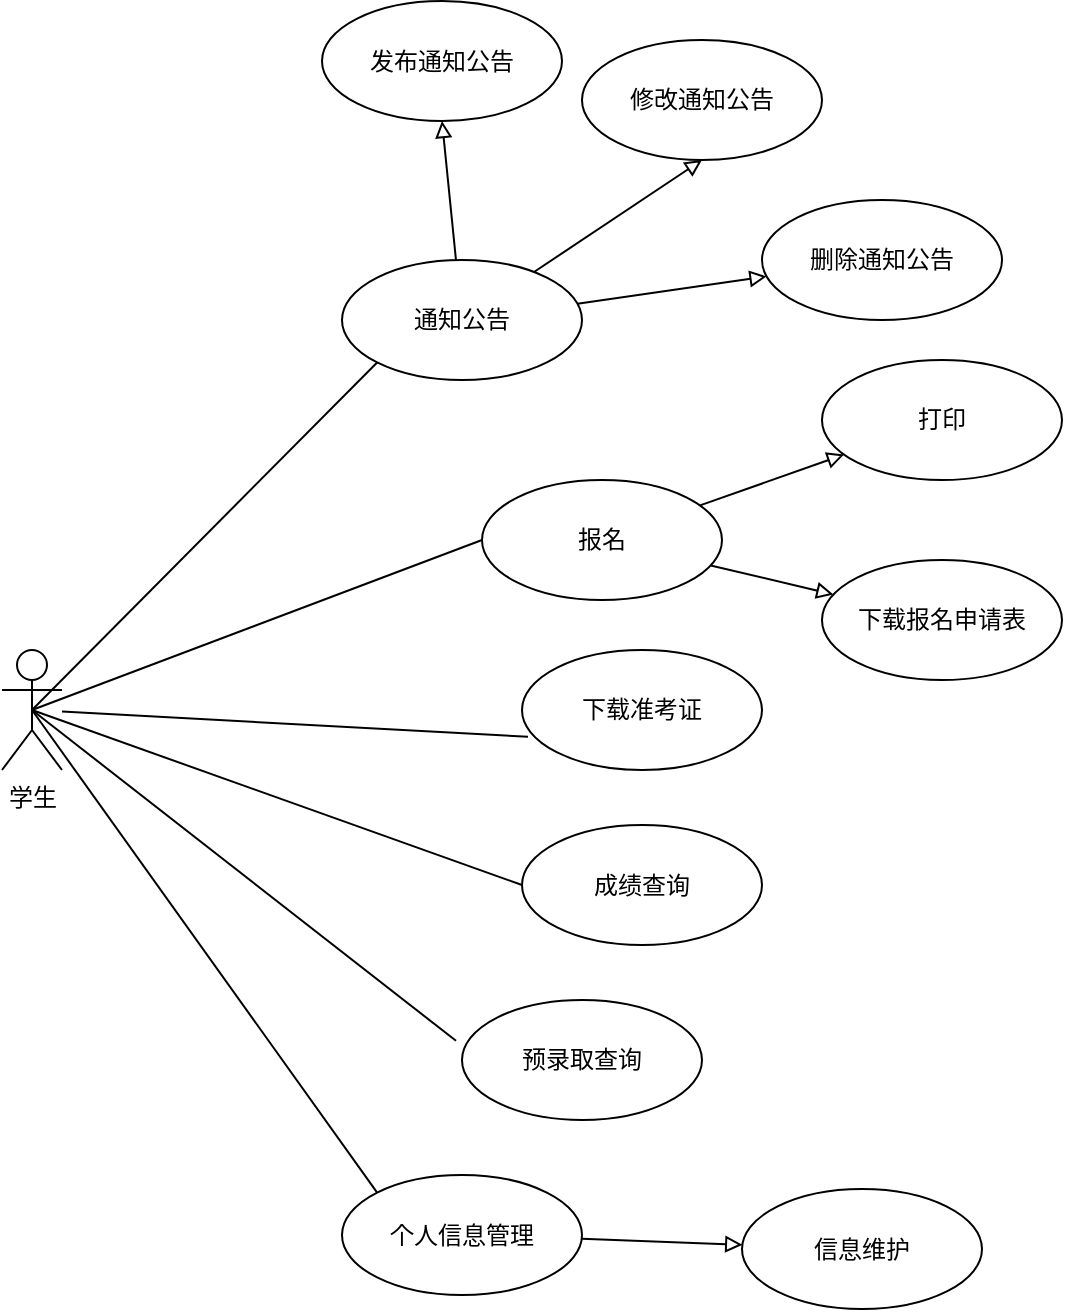 <mxfile version="10.8.4" type="github"><diagram id="f2-Mieda3rVerZ0M3ONX" name="第 1 页"><mxGraphModel dx="1306" dy="833" grid="1" gridSize="10" guides="1" tooltips="1" connect="1" arrows="1" fold="1" page="1" pageScale="1" pageWidth="1169" pageHeight="827" math="0" shadow="0"><root><mxCell id="0"/><mxCell id="1" parent="0"/><mxCell id="ozs3K2SthuC8ITLfrATe-1" value="" style="edgeStyle=none;rounded=0;orthogonalLoop=1;jettySize=auto;html=1;endArrow=block;endFill=0;" edge="1" parent="1" source="ozs3K2SthuC8ITLfrATe-4" target="ozs3K2SthuC8ITLfrATe-28"><mxGeometry relative="1" as="geometry"/></mxCell><mxCell id="ozs3K2SthuC8ITLfrATe-2" value="" style="edgeStyle=none;rounded=0;orthogonalLoop=1;jettySize=auto;html=1;entryX=0.5;entryY=1;entryDx=0;entryDy=0;endArrow=block;endFill=0;" edge="1" parent="1" source="ozs3K2SthuC8ITLfrATe-4" target="ozs3K2SthuC8ITLfrATe-37"><mxGeometry relative="1" as="geometry"><mxPoint x="270" y="160.5" as="targetPoint"/></mxGeometry></mxCell><mxCell id="ozs3K2SthuC8ITLfrATe-3" value="" style="edgeStyle=none;rounded=0;orthogonalLoop=1;jettySize=auto;html=1;entryX=0.5;entryY=1;entryDx=0;entryDy=0;endArrow=block;endFill=0;" edge="1" parent="1" source="ozs3K2SthuC8ITLfrATe-4" target="ozs3K2SthuC8ITLfrATe-36"><mxGeometry relative="1" as="geometry"><mxPoint x="180" y="122.5" as="targetPoint"/></mxGeometry></mxCell><mxCell id="ozs3K2SthuC8ITLfrATe-4" value="通知公告" style="ellipse;whiteSpace=wrap;html=1;" vertex="1" parent="1"><mxGeometry x="210" y="280" width="120" height="60" as="geometry"/></mxCell><mxCell id="ozs3K2SthuC8ITLfrATe-61" value="" style="rounded=0;orthogonalLoop=1;jettySize=auto;html=1;entryX=0.025;entryY=0.723;entryDx=0;entryDy=0;entryPerimeter=0;endArrow=none;endFill=0;" edge="1" parent="1" source="ozs3K2SthuC8ITLfrATe-5" target="ozs3K2SthuC8ITLfrATe-58"><mxGeometry relative="1" as="geometry"><mxPoint x="150" y="535" as="targetPoint"/></mxGeometry></mxCell><mxCell id="ozs3K2SthuC8ITLfrATe-5" value="&lt;font style=&quot;vertical-align: inherit&quot;&gt;&lt;font style=&quot;vertical-align: inherit&quot;&gt;学生&lt;/font&gt;&lt;/font&gt;&lt;br&gt;" style="shape=umlActor;verticalLabelPosition=bottom;labelBackgroundColor=#ffffff;verticalAlign=top;html=1;outlineConnect=0;" vertex="1" parent="1"><mxGeometry x="40" y="475" width="30" height="60" as="geometry"/></mxCell><mxCell id="ozs3K2SthuC8ITLfrATe-6" value="" style="edgeStyle=none;rounded=0;orthogonalLoop=1;jettySize=auto;html=1;endArrow=block;endFill=0;" edge="1" parent="1" source="ozs3K2SthuC8ITLfrATe-8" target="ozs3K2SthuC8ITLfrATe-44"><mxGeometry relative="1" as="geometry"><mxPoint x="390" y="502.5" as="targetPoint"/></mxGeometry></mxCell><mxCell id="ozs3K2SthuC8ITLfrATe-7" value="" style="edgeStyle=none;rounded=0;orthogonalLoop=1;jettySize=auto;html=1;endArrow=block;endFill=0;" edge="1" parent="1" source="ozs3K2SthuC8ITLfrATe-8" target="ozs3K2SthuC8ITLfrATe-43"><mxGeometry relative="1" as="geometry"><mxPoint x="390" y="502.5" as="targetPoint"/></mxGeometry></mxCell><mxCell id="ozs3K2SthuC8ITLfrATe-8" value="&lt;font style=&quot;vertical-align: inherit&quot;&gt;&lt;font style=&quot;vertical-align: inherit&quot;&gt;报名&lt;/font&gt;&lt;/font&gt;" style="ellipse;whiteSpace=wrap;html=1;" vertex="1" parent="1"><mxGeometry x="280" y="390" width="120" height="60" as="geometry"/></mxCell><mxCell id="ozs3K2SthuC8ITLfrATe-63" value="" style="edgeStyle=none;rounded=0;orthogonalLoop=1;jettySize=auto;html=1;endArrow=block;endFill=0;" edge="1" parent="1" source="ozs3K2SthuC8ITLfrATe-17" target="ozs3K2SthuC8ITLfrATe-62"><mxGeometry relative="1" as="geometry"/></mxCell><mxCell id="ozs3K2SthuC8ITLfrATe-17" value="&lt;font style=&quot;vertical-align: inherit&quot;&gt;&lt;font style=&quot;vertical-align: inherit&quot;&gt;&lt;font style=&quot;vertical-align: inherit&quot;&gt;&lt;font style=&quot;vertical-align: inherit&quot;&gt;个人信息管理&lt;/font&gt;&lt;/font&gt;&lt;/font&gt;&lt;/font&gt;" style="ellipse;whiteSpace=wrap;html=1;" vertex="1" parent="1"><mxGeometry x="210" y="737.5" width="120" height="60" as="geometry"/></mxCell><mxCell id="ozs3K2SthuC8ITLfrATe-62" value="&lt;font style=&quot;vertical-align: inherit&quot;&gt;&lt;font style=&quot;vertical-align: inherit&quot;&gt;&lt;font style=&quot;vertical-align: inherit&quot;&gt;&lt;font style=&quot;vertical-align: inherit&quot;&gt;&lt;font style=&quot;vertical-align: inherit&quot;&gt;&lt;font style=&quot;vertical-align: inherit&quot;&gt;信息维护&lt;/font&gt;&lt;/font&gt;&lt;/font&gt;&lt;/font&gt;&lt;/font&gt;&lt;/font&gt;" style="ellipse;whiteSpace=wrap;html=1;" vertex="1" parent="1"><mxGeometry x="410" y="744.5" width="120" height="60" as="geometry"/></mxCell><mxCell id="ozs3K2SthuC8ITLfrATe-22" value="&lt;font style=&quot;vertical-align: inherit&quot;&gt;&lt;font style=&quot;vertical-align: inherit&quot;&gt;预录取查询&lt;br&gt;&lt;/font&gt;&lt;/font&gt;" style="ellipse;whiteSpace=wrap;html=1;" vertex="1" parent="1"><mxGeometry x="270" y="650" width="120" height="60" as="geometry"/></mxCell><mxCell id="ozs3K2SthuC8ITLfrATe-26" value="&lt;font style=&quot;vertical-align: inherit&quot;&gt;&lt;font style=&quot;vertical-align: inherit&quot;&gt;成绩查询&lt;/font&gt;&lt;/font&gt;" style="ellipse;whiteSpace=wrap;html=1;" vertex="1" parent="1"><mxGeometry x="300" y="562.5" width="120" height="60" as="geometry"/></mxCell><mxCell id="ozs3K2SthuC8ITLfrATe-27" value="" style="endArrow=none;html=1;entryX=0;entryY=1;entryDx=0;entryDy=0;exitX=0.5;exitY=0.5;exitDx=0;exitDy=0;exitPerimeter=0;" edge="1" parent="1" source="ozs3K2SthuC8ITLfrATe-5" target="ozs3K2SthuC8ITLfrATe-4"><mxGeometry width="50" height="50" relative="1" as="geometry"><mxPoint x="130" y="552.5" as="sourcePoint"/><mxPoint x="140" y="682.5" as="targetPoint"/></mxGeometry></mxCell><mxCell id="ozs3K2SthuC8ITLfrATe-28" value="删除通知公告" style="ellipse;whiteSpace=wrap;html=1;" vertex="1" parent="1"><mxGeometry x="420" y="250" width="120" height="60" as="geometry"/></mxCell><mxCell id="ozs3K2SthuC8ITLfrATe-36" value="发布通知公告" style="ellipse;whiteSpace=wrap;html=1;" vertex="1" parent="1"><mxGeometry x="200" y="150.5" width="120" height="60" as="geometry"/></mxCell><mxCell id="ozs3K2SthuC8ITLfrATe-37" value="修改通知公告" style="ellipse;whiteSpace=wrap;html=1;" vertex="1" parent="1"><mxGeometry x="330" y="170" width="120" height="60" as="geometry"/></mxCell><mxCell id="ozs3K2SthuC8ITLfrATe-39" value="" style="endArrow=none;html=1;exitX=0.5;exitY=0.5;exitDx=0;exitDy=0;exitPerimeter=0;entryX=0;entryY=0.5;entryDx=0;entryDy=0;" edge="1" parent="1" source="ozs3K2SthuC8ITLfrATe-5" target="ozs3K2SthuC8ITLfrATe-8"><mxGeometry width="50" height="50" relative="1" as="geometry"><mxPoint x="100" y="490.5" as="sourcePoint"/><mxPoint x="160" y="450.5" as="targetPoint"/></mxGeometry></mxCell><mxCell id="ozs3K2SthuC8ITLfrATe-40" value="" style="endArrow=none;html=1;exitX=0.5;exitY=0.5;exitDx=0;exitDy=0;exitPerimeter=0;entryX=0;entryY=0.5;entryDx=0;entryDy=0;" edge="1" parent="1" source="ozs3K2SthuC8ITLfrATe-5" target="ozs3K2SthuC8ITLfrATe-26"><mxGeometry width="50" height="50" relative="1" as="geometry"><mxPoint x="90" y="540.5" as="sourcePoint"/><mxPoint x="140" y="490.5" as="targetPoint"/></mxGeometry></mxCell><mxCell id="ozs3K2SthuC8ITLfrATe-41" value="" style="endArrow=none;html=1;entryX=0.5;entryY=0.5;entryDx=0;entryDy=0;entryPerimeter=0;exitX=-0.025;exitY=0.34;exitDx=0;exitDy=0;exitPerimeter=0;" edge="1" parent="1" source="ozs3K2SthuC8ITLfrATe-22" target="ozs3K2SthuC8ITLfrATe-5"><mxGeometry width="50" height="50" relative="1" as="geometry"><mxPoint x="70" y="600.5" as="sourcePoint"/><mxPoint x="120" y="550.5" as="targetPoint"/></mxGeometry></mxCell><mxCell id="ozs3K2SthuC8ITLfrATe-42" value="" style="endArrow=none;html=1;entryX=0.5;entryY=0.5;entryDx=0;entryDy=0;entryPerimeter=0;exitX=0;exitY=0;exitDx=0;exitDy=0;" edge="1" parent="1" source="ozs3K2SthuC8ITLfrATe-17" target="ozs3K2SthuC8ITLfrATe-5"><mxGeometry width="50" height="50" relative="1" as="geometry"><mxPoint x="40" y="660.5" as="sourcePoint"/><mxPoint x="90" y="610.5" as="targetPoint"/></mxGeometry></mxCell><mxCell id="ozs3K2SthuC8ITLfrATe-43" value="&lt;font style=&quot;vertical-align: inherit&quot;&gt;&lt;font style=&quot;vertical-align: inherit&quot;&gt;打印&lt;/font&gt;&lt;/font&gt;" style="ellipse;whiteSpace=wrap;html=1;" vertex="1" parent="1"><mxGeometry x="450" y="330" width="120" height="60" as="geometry"/></mxCell><mxCell id="ozs3K2SthuC8ITLfrATe-44" value="&lt;font style=&quot;vertical-align: inherit&quot;&gt;&lt;font style=&quot;vertical-align: inherit&quot;&gt;下载报名申请表&lt;/font&gt;&lt;/font&gt;" style="ellipse;whiteSpace=wrap;html=1;" vertex="1" parent="1"><mxGeometry x="450" y="430" width="120" height="60" as="geometry"/></mxCell><mxCell id="ozs3K2SthuC8ITLfrATe-58" value="&lt;font style=&quot;vertical-align: inherit&quot;&gt;&lt;font style=&quot;vertical-align: inherit&quot;&gt;&lt;font style=&quot;vertical-align: inherit&quot;&gt;&lt;font style=&quot;vertical-align: inherit&quot;&gt;下载准考证&lt;/font&gt;&lt;/font&gt;&lt;/font&gt;&lt;/font&gt;" style="ellipse;whiteSpace=wrap;html=1;" vertex="1" parent="1"><mxGeometry x="300" y="475" width="120" height="60" as="geometry"/></mxCell></root></mxGraphModel></diagram></mxfile>